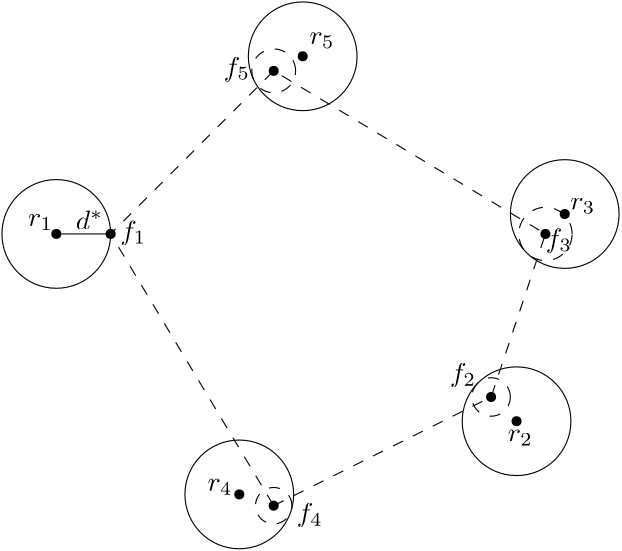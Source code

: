 <?xml version="1.0"?>
<!DOCTYPE ipe SYSTEM "ipe.dtd">
<ipe version="70212" creator="Ipe 7.2.12">
<info created="D:20200208150729" modified="D:20200208152003"/>
<ipestyle name="basic">
<symbol name="arrow/arc(spx)">
<path stroke="sym-stroke" fill="sym-stroke" pen="sym-pen">
0 0 m
-1 0.333 l
-1 -0.333 l
h
</path>
</symbol>
<symbol name="arrow/farc(spx)">
<path stroke="sym-stroke" fill="white" pen="sym-pen">
0 0 m
-1 0.333 l
-1 -0.333 l
h
</path>
</symbol>
<symbol name="arrow/ptarc(spx)">
<path stroke="sym-stroke" fill="sym-stroke" pen="sym-pen">
0 0 m
-1 0.333 l
-0.8 0 l
-1 -0.333 l
h
</path>
</symbol>
<symbol name="arrow/fptarc(spx)">
<path stroke="sym-stroke" fill="white" pen="sym-pen">
0 0 m
-1 0.333 l
-0.8 0 l
-1 -0.333 l
h
</path>
</symbol>
<symbol name="mark/circle(sx)" transformations="translations">
<path fill="sym-stroke">
0.6 0 0 0.6 0 0 e
0.4 0 0 0.4 0 0 e
</path>
</symbol>
<symbol name="mark/disk(sx)" transformations="translations">
<path fill="sym-stroke">
0.6 0 0 0.6 0 0 e
</path>
</symbol>
<symbol name="mark/fdisk(sfx)" transformations="translations">
<group>
<path fill="sym-fill">
0.5 0 0 0.5 0 0 e
</path>
<path fill="sym-stroke" fillrule="eofill">
0.6 0 0 0.6 0 0 e
0.4 0 0 0.4 0 0 e
</path>
</group>
</symbol>
<symbol name="mark/box(sx)" transformations="translations">
<path fill="sym-stroke" fillrule="eofill">
-0.6 -0.6 m
0.6 -0.6 l
0.6 0.6 l
-0.6 0.6 l
h
-0.4 -0.4 m
0.4 -0.4 l
0.4 0.4 l
-0.4 0.4 l
h
</path>
</symbol>
<symbol name="mark/square(sx)" transformations="translations">
<path fill="sym-stroke">
-0.6 -0.6 m
0.6 -0.6 l
0.6 0.6 l
-0.6 0.6 l
h
</path>
</symbol>
<symbol name="mark/fsquare(sfx)" transformations="translations">
<group>
<path fill="sym-fill">
-0.5 -0.5 m
0.5 -0.5 l
0.5 0.5 l
-0.5 0.5 l
h
</path>
<path fill="sym-stroke" fillrule="eofill">
-0.6 -0.6 m
0.6 -0.6 l
0.6 0.6 l
-0.6 0.6 l
h
-0.4 -0.4 m
0.4 -0.4 l
0.4 0.4 l
-0.4 0.4 l
h
</path>
</group>
</symbol>
<symbol name="mark/cross(sx)" transformations="translations">
<group>
<path fill="sym-stroke">
-0.43 -0.57 m
0.57 0.43 l
0.43 0.57 l
-0.57 -0.43 l
h
</path>
<path fill="sym-stroke">
-0.43 0.57 m
0.57 -0.43 l
0.43 -0.57 l
-0.57 0.43 l
h
</path>
</group>
</symbol>
<symbol name="arrow/fnormal(spx)">
<path stroke="sym-stroke" fill="white" pen="sym-pen">
0 0 m
-1 0.333 l
-1 -0.333 l
h
</path>
</symbol>
<symbol name="arrow/pointed(spx)">
<path stroke="sym-stroke" fill="sym-stroke" pen="sym-pen">
0 0 m
-1 0.333 l
-0.8 0 l
-1 -0.333 l
h
</path>
</symbol>
<symbol name="arrow/fpointed(spx)">
<path stroke="sym-stroke" fill="white" pen="sym-pen">
0 0 m
-1 0.333 l
-0.8 0 l
-1 -0.333 l
h
</path>
</symbol>
<symbol name="arrow/linear(spx)">
<path stroke="sym-stroke" pen="sym-pen">
-1 0.333 m
0 0 l
-1 -0.333 l
</path>
</symbol>
<symbol name="arrow/fdouble(spx)">
<path stroke="sym-stroke" fill="white" pen="sym-pen">
0 0 m
-1 0.333 l
-1 -0.333 l
h
-1 0 m
-2 0.333 l
-2 -0.333 l
h
</path>
</symbol>
<symbol name="arrow/double(spx)">
<path stroke="sym-stroke" fill="sym-stroke" pen="sym-pen">
0 0 m
-1 0.333 l
-1 -0.333 l
h
-1 0 m
-2 0.333 l
-2 -0.333 l
h
</path>
</symbol>
<pen name="heavier" value="0.8"/>
<pen name="fat" value="1.2"/>
<pen name="ultrafat" value="2"/>
<symbolsize name="large" value="5"/>
<symbolsize name="small" value="2"/>
<symbolsize name="tiny" value="1.1"/>
<arrowsize name="large" value="10"/>
<arrowsize name="small" value="5"/>
<arrowsize name="tiny" value="3"/>
<color name="red" value="1 0 0"/>
<color name="green" value="0 1 0"/>
<color name="blue" value="0 0 1"/>
<color name="yellow" value="1 1 0"/>
<color name="orange" value="1 0.647 0"/>
<color name="gold" value="1 0.843 0"/>
<color name="purple" value="0.627 0.125 0.941"/>
<color name="gray" value="0.745"/>
<color name="brown" value="0.647 0.165 0.165"/>
<color name="navy" value="0 0 0.502"/>
<color name="pink" value="1 0.753 0.796"/>
<color name="seagreen" value="0.18 0.545 0.341"/>
<color name="turquoise" value="0.251 0.878 0.816"/>
<color name="violet" value="0.933 0.51 0.933"/>
<color name="darkblue" value="0 0 0.545"/>
<color name="darkcyan" value="0 0.545 0.545"/>
<color name="darkgray" value="0.663"/>
<color name="darkgreen" value="0 0.392 0"/>
<color name="darkmagenta" value="0.545 0 0.545"/>
<color name="darkorange" value="1 0.549 0"/>
<color name="darkred" value="0.545 0 0"/>
<color name="lightblue" value="0.678 0.847 0.902"/>
<color name="lightcyan" value="0.878 1 1"/>
<color name="lightgray" value="0.827"/>
<color name="lightgreen" value="0.565 0.933 0.565"/>
<color name="lightyellow" value="1 1 0.878"/>
<dashstyle name="dashed" value="[4] 0"/>
<dashstyle name="dotted" value="[1 3] 0"/>
<dashstyle name="dash dotted" value="[4 2 1 2] 0"/>
<dashstyle name="dash dot dotted" value="[4 2 1 2 1 2] 0"/>
<textsize name="large" value="\large"/>
<textsize name="Large" value="\Large"/>
<textsize name="LARGE" value="\LARGE"/>
<textsize name="huge" value="\huge"/>
<textsize name="Huge" value="\Huge"/>
<textsize name="small" value="\small"/>
<textsize name="footnote" value="\footnotesize"/>
<textsize name="tiny" value="\tiny"/>
<textstyle name="center" begin="\begin{center}" end="\end{center}"/>
<textstyle name="itemize" begin="\begin{itemize}" end="\end{itemize}"/>
<textstyle name="item" begin="\begin{itemize}\item{}" end="\end{itemize}"/>
<gridsize name="4 pts" value="4"/>
<gridsize name="8 pts (~3 mm)" value="8"/>
<gridsize name="16 pts (~6 mm)" value="16"/>
<gridsize name="32 pts (~12 mm)" value="32"/>
<gridsize name="10 pts (~3.5 mm)" value="10"/>
<gridsize name="20 pts (~7 mm)" value="20"/>
<gridsize name="14 pts (~5 mm)" value="14"/>
<gridsize name="28 pts (~10 mm)" value="28"/>
<gridsize name="56 pts (~20 mm)" value="56"/>
<anglesize name="90 deg" value="90"/>
<anglesize name="60 deg" value="60"/>
<anglesize name="45 deg" value="45"/>
<anglesize name="30 deg" value="30"/>
<anglesize name="22.5 deg" value="22.5"/>
<opacity name="10%" value="0.1"/>
<opacity name="30%" value="0.3"/>
<opacity name="50%" value="0.5"/>
<opacity name="75%" value="0.75"/>
<tiling name="falling" angle="-60" step="4" width="1"/>
<tiling name="rising" angle="30" step="4" width="1"/>
</ipestyle>
<page>
<layer name="alpha"/>
<view layers="alpha" active="alpha"/>
<path layer="alpha" matrix="1.22291 0 0 1.22291 19.8221 -95.4355" stroke="black" dash="dashed">
192 448 m
256 480 l
272 528 l
192 576 l
144 528 l
192 448 l
h
</path>
<use matrix="1.22291 0 0 1.22291 10.6965 -90.1875" name="mark/disk(sx)" pos="208 576" size="normal" stroke="black"/>
<use matrix="1.22291 0 0 1.22291 19.8221 -95.4355" name="mark/disk(sx)" pos="144 528" size="normal" stroke="black"/>
<use matrix="1.22291 0 0 1.22291 24.9291 -96.0365" name="mark/disk(sx)" pos="177.692 451.813" size="normal" stroke="black"/>
<use matrix="1.22291 0 0 1.22291 19.8221 -95.4355" name="mark/disk(sx)" pos="277.674 533.862" size="normal" stroke="black"/>
<use matrix="1.22291 0 0 1.22291 19.8221 -95.4355" name="mark/disk(sx)" pos="128 528" size="normal" stroke="black"/>
<path matrix="1.22291 0 0 1.22291 19.8221 -95.4355" stroke="black">
16 0 0 16 128 528 e
</path>
<path matrix="1.22291 0 0 1.22291 108.529 -31.4877" stroke="black">
16 0 0 16 128 528 e
</path>
<path matrix="1.22291 0 0 1.22291 202.859 -88.2665" stroke="black">
16 0 0 16 128 528 e
</path>
<path matrix="1.22291 0 0 1.22291 85.6976 -189.206" stroke="black">
16 0 0 16 128 528 e
</path>
<path matrix="1.22291 0 0 1.22291 19.8221 -95.4355" stroke="black">
128 528 m
144 528 l
</path>
<path matrix="1.22291 0 0 1.22291 19.8221 -95.4355" stroke="black" dash="dashed">
7.84775 0 0 7.84775 272 528 e
</path>
<path matrix="1.22291 0 0 1.22291 19.8221 -95.4355" stroke="black" dash="dashed">
6.44445 0 0 6.44445 192 576 e
</path>
<path matrix="1.22291 0 0 1.22291 19.8221 -95.4355" stroke="black" dash="dashed">
5.35403 0 0 5.35403 192 448 e
</path>
<text matrix="0.614246 0 0 0.614246 76.0567 196.455" transformations="translations" pos="464.55 590.284" stroke="black" type="label" width="8.964" height="4.294" depth="1.49" valign="baseline" style="math">r_3</text>
<text matrix="0.614246 0 0 0.614246 40.6956 199.635" transformations="translations" pos="204.336 575.479" stroke="black" type="label" width="8.964" height="4.294" depth="1.49" valign="baseline" style="math">r_1</text>
<text matrix="0.614246 0 0 0.614246 69.5161 187.103" transformations="translations" pos="438.529 469.599" stroke="black" type="label" width="8.964" height="4.294" depth="1.49" valign="baseline" style="math">r_2</text>
<text matrix="0.614246 0 0 0.614246 71.4117 198.85" transformations="translations" pos="259.519 421.594" stroke="black" type="label" width="8.964" height="4.294" depth="1.49" valign="baseline" style="math">r_4</text>
<text matrix="0.614246 0 0 0.614246 76.6713 200.273" transformations="translations" pos="310.665 680.911" stroke="black" type="label" width="8.964" height="4.294" depth="1.49" valign="baseline" style="math">r_5</text>
<use matrix="0.614246 0 0 0.614246 77.9857 196.455" name="mark/disk(sx)" pos="287.564 671.564" size="normal" stroke="black"/>
<use matrix="0.614246 0 0 0.614246 77.9857 196.455" name="mark/disk(sx)" pos="446.837 576" size="normal" stroke="black"/>
<use matrix="0.614246 0 0 0.614246 77.9857 196.455" name="mark/disk(sx)" pos="414.982 480.436" size="normal" stroke="black"/>
<use matrix="0.614246 0 0 0.614246 77.9857 196.455" name="mark/disk(sx)" pos="287.564 416.727" size="normal" stroke="black"/>
<text matrix="0.614246 0 0 0.614246 81.6669 197.521" transformations="translations" pos="252.341 667.003" stroke="black" type="label" width="9.347" height="6.926" depth="1.93" valign="baseline" style="math">f_5</text>
<text matrix="0.614246 0 0 0.614246 69.7184 197.832" transformations="translations" pos="211.066 570.544" stroke="black" type="label" width="9.347" height="6.926" depth="1.93" valign="baseline" style="math">f_1</text>
<text matrix="0.614246 0 0 0.614246 76.4816 194.1" transformations="translations" pos="303.487 411.275" stroke="black" type="label" width="9.347" height="6.926" depth="1.93" valign="baseline" style="math">f_4</text>
<text matrix="0.614246 0 0 0.614246 84.258 198.472" transformations="translations" pos="380.654 486.199" stroke="black" type="label" width="9.347" height="6.926" depth="1.93" valign="baseline" style="math">f_2</text>
<text matrix="0.614246 0 0 0.614246 95.3527 195.521" transformations="translations" pos="418.789 569.647" stroke="black" type="label" width="9.347" height="6.926" depth="1.93" valign="baseline" style="math">f_3</text>
<text matrix="0.614246 0 0 0.614246 76.0567 195.077" transformations="translations" pos="174.725 580.863" stroke="black" type="label" width="9.765" height="6.918" depth="0" valign="baseline" style="math">d^*</text>
<use matrix="1.22291 0 0 1.22291 185.515 -162.863" name="mark/disk(sx)" pos="128 528" size="normal" stroke="black"/>
<path matrix="1.22291 0 0 1.22291 185.515 -162.863" stroke="black">
16 0 0 16 128 528 e
</path>
<path stroke="black" dash="dashed">
6.91664 0 0 6.91664 332.887 491.561 e
</path>
</page>
</ipe>
